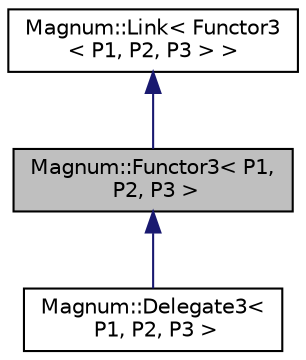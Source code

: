 digraph "Magnum::Functor3&lt; P1, P2, P3 &gt;"
{
  edge [fontname="Helvetica",fontsize="10",labelfontname="Helvetica",labelfontsize="10"];
  node [fontname="Helvetica",fontsize="10",shape=record];
  Node1 [label="Magnum::Functor3\< P1,\l P2, P3 \>",height=0.2,width=0.4,color="black", fillcolor="grey75", style="filled", fontcolor="black"];
  Node2 -> Node1 [dir="back",color="midnightblue",fontsize="10",style="solid"];
  Node2 [label="Magnum::Link\< Functor3\l\< P1, P2, P3 \> \>",height=0.2,width=0.4,color="black", fillcolor="white", style="filled",URL="$class_magnum_1_1_link.html"];
  Node1 -> Node3 [dir="back",color="midnightblue",fontsize="10",style="solid"];
  Node3 [label="Magnum::Delegate3\<\l P1, P2, P3 \>",height=0.2,width=0.4,color="black", fillcolor="white", style="filled",URL="$class_magnum_1_1_delegate3.html"];
}
